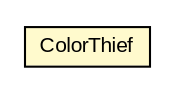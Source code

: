 #!/usr/local/bin/dot
#
# Class diagram 
# Generated by UMLGraph version 5.1 (http://www.umlgraph.org/)
#

digraph G {
	edge [fontname="arial",fontsize=10,labelfontname="arial",labelfontsize=10];
	node [fontname="arial",fontsize=10,shape=plaintext];
	nodesep=0.25;
	ranksep=0.5;
	// de.androidpit.colorthief.ColorThief
	c368 [label=<<table title="de.androidpit.colorthief.ColorThief" border="0" cellborder="1" cellspacing="0" cellpadding="2" port="p" bgcolor="lemonChiffon" href="./ColorThief.html">
		<tr><td><table border="0" cellspacing="0" cellpadding="1">
<tr><td align="center" balign="center"> ColorThief </td></tr>
		</table></td></tr>
		</table>>, fontname="arial", fontcolor="black", fontsize=10.0];
}

